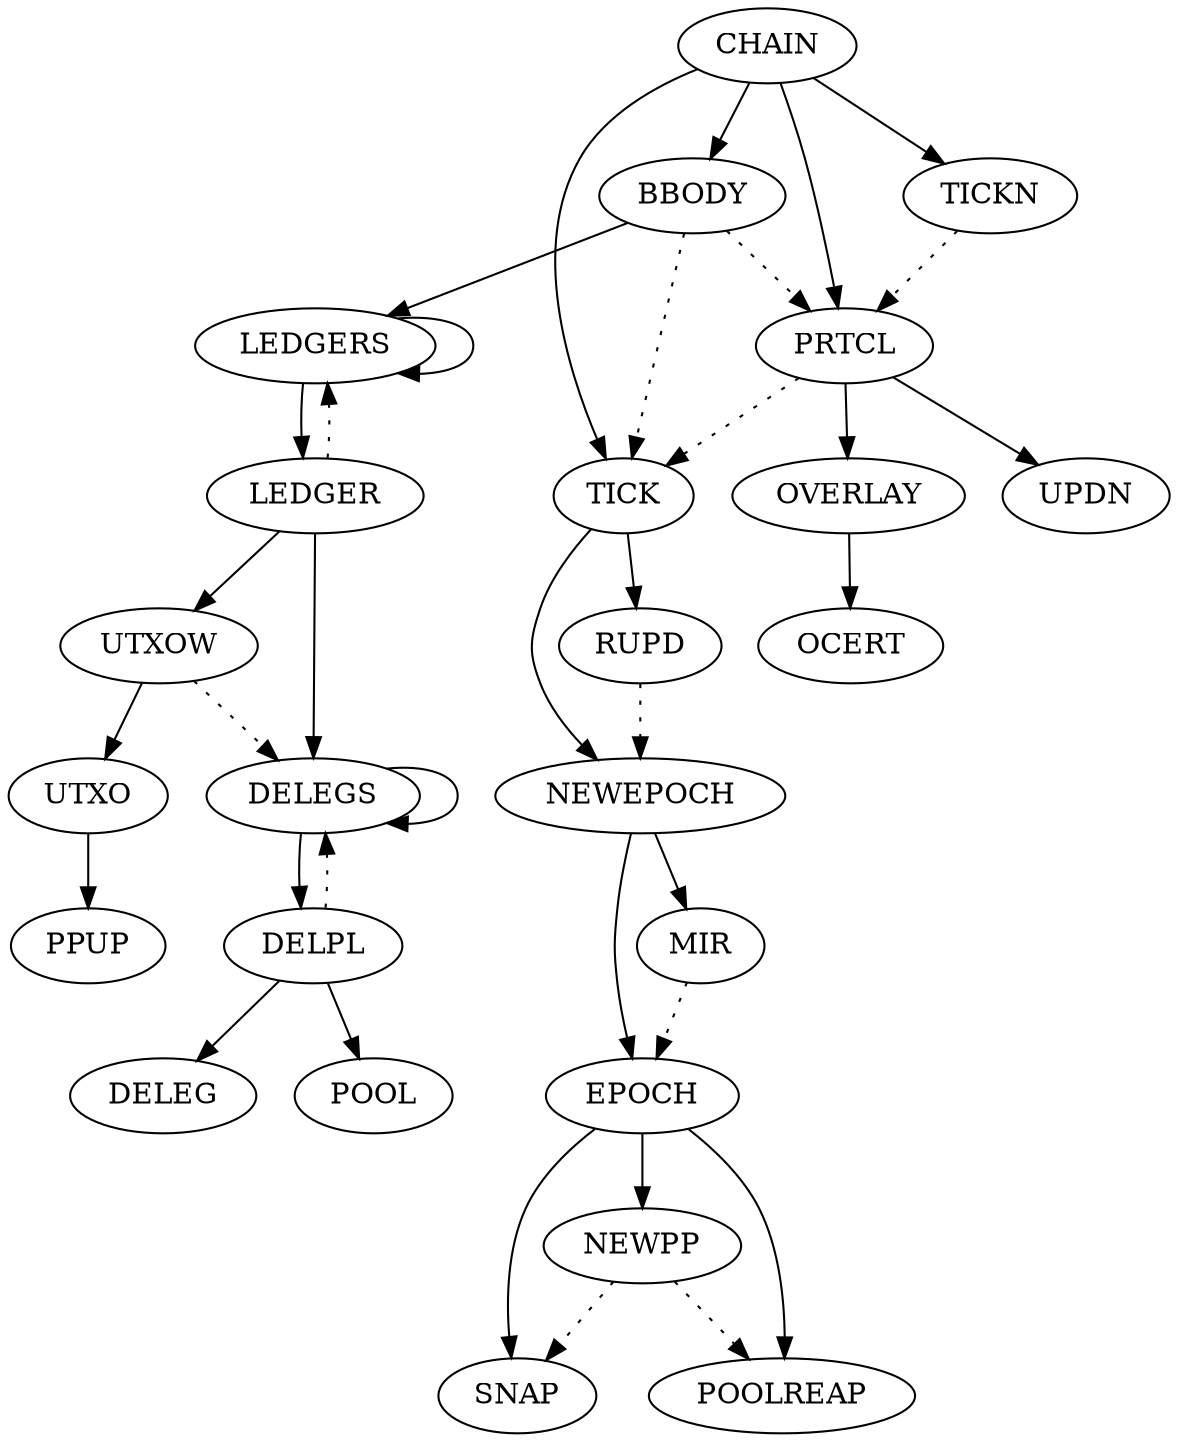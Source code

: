 digraph STS {
        CHAIN -> BBODY
        CHAIN -> PRTCL
        CHAIN -> TICK
        CHAIN -> TICKN
        TICKN -> PRTCL [style=dotted]

        BBODY -> PRTCL [style=dotted]
        BBODY -> TICK [style=dotted]
        PRTCL -> TICK [style=dotted]

        UTXOW -> UTXO
        UTXOW -> DELEGS [style=dotted]
        UTXO  -> PPUP

        DELEGS -> DELPL
        DELEGS -> DELEGS
        DELPL  -> DELEGS [style=dotted]

        DELPL -> DELEG
        DELPL -> POOL

        LEDGER -> DELEGS
        LEDGER -> UTXOW

        LEDGERS -> LEDGER
        LEDGERS -> LEDGERS
        LEDGER  -> LEDGERS [style=dotted]

        EPOCH -> SNAP
        EPOCH -> POOLREAP
        EPOCH -> NEWPP
        NEWPP -> POOLREAP [style=dotted]
        NEWPP -> SNAP [style=dotted]

        NEWEPOCH -> EPOCH
        NEWEPOCH -> MIR
        MIR -> EPOCH [style=dotted]

        TICK -> RUPD
        TICK -> NEWEPOCH
        RUPD -> NEWEPOCH [style=dotted]

        OVERLAY -> OCERT

        PRTCL -> UPDN
        PRTCL -> OVERLAY

        BBODY -> LEDGERS
}
